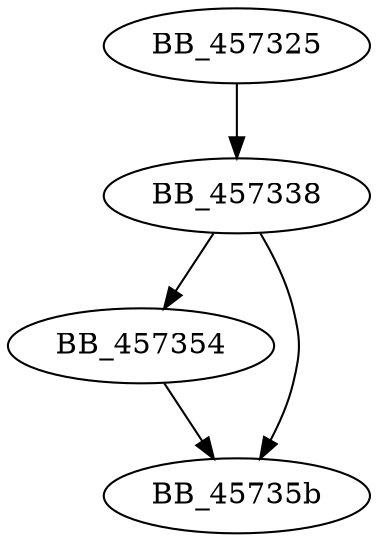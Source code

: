DiGraph sub_457325{
BB_457325->BB_457338
BB_457338->BB_457354
BB_457338->BB_45735b
BB_457354->BB_45735b
}

